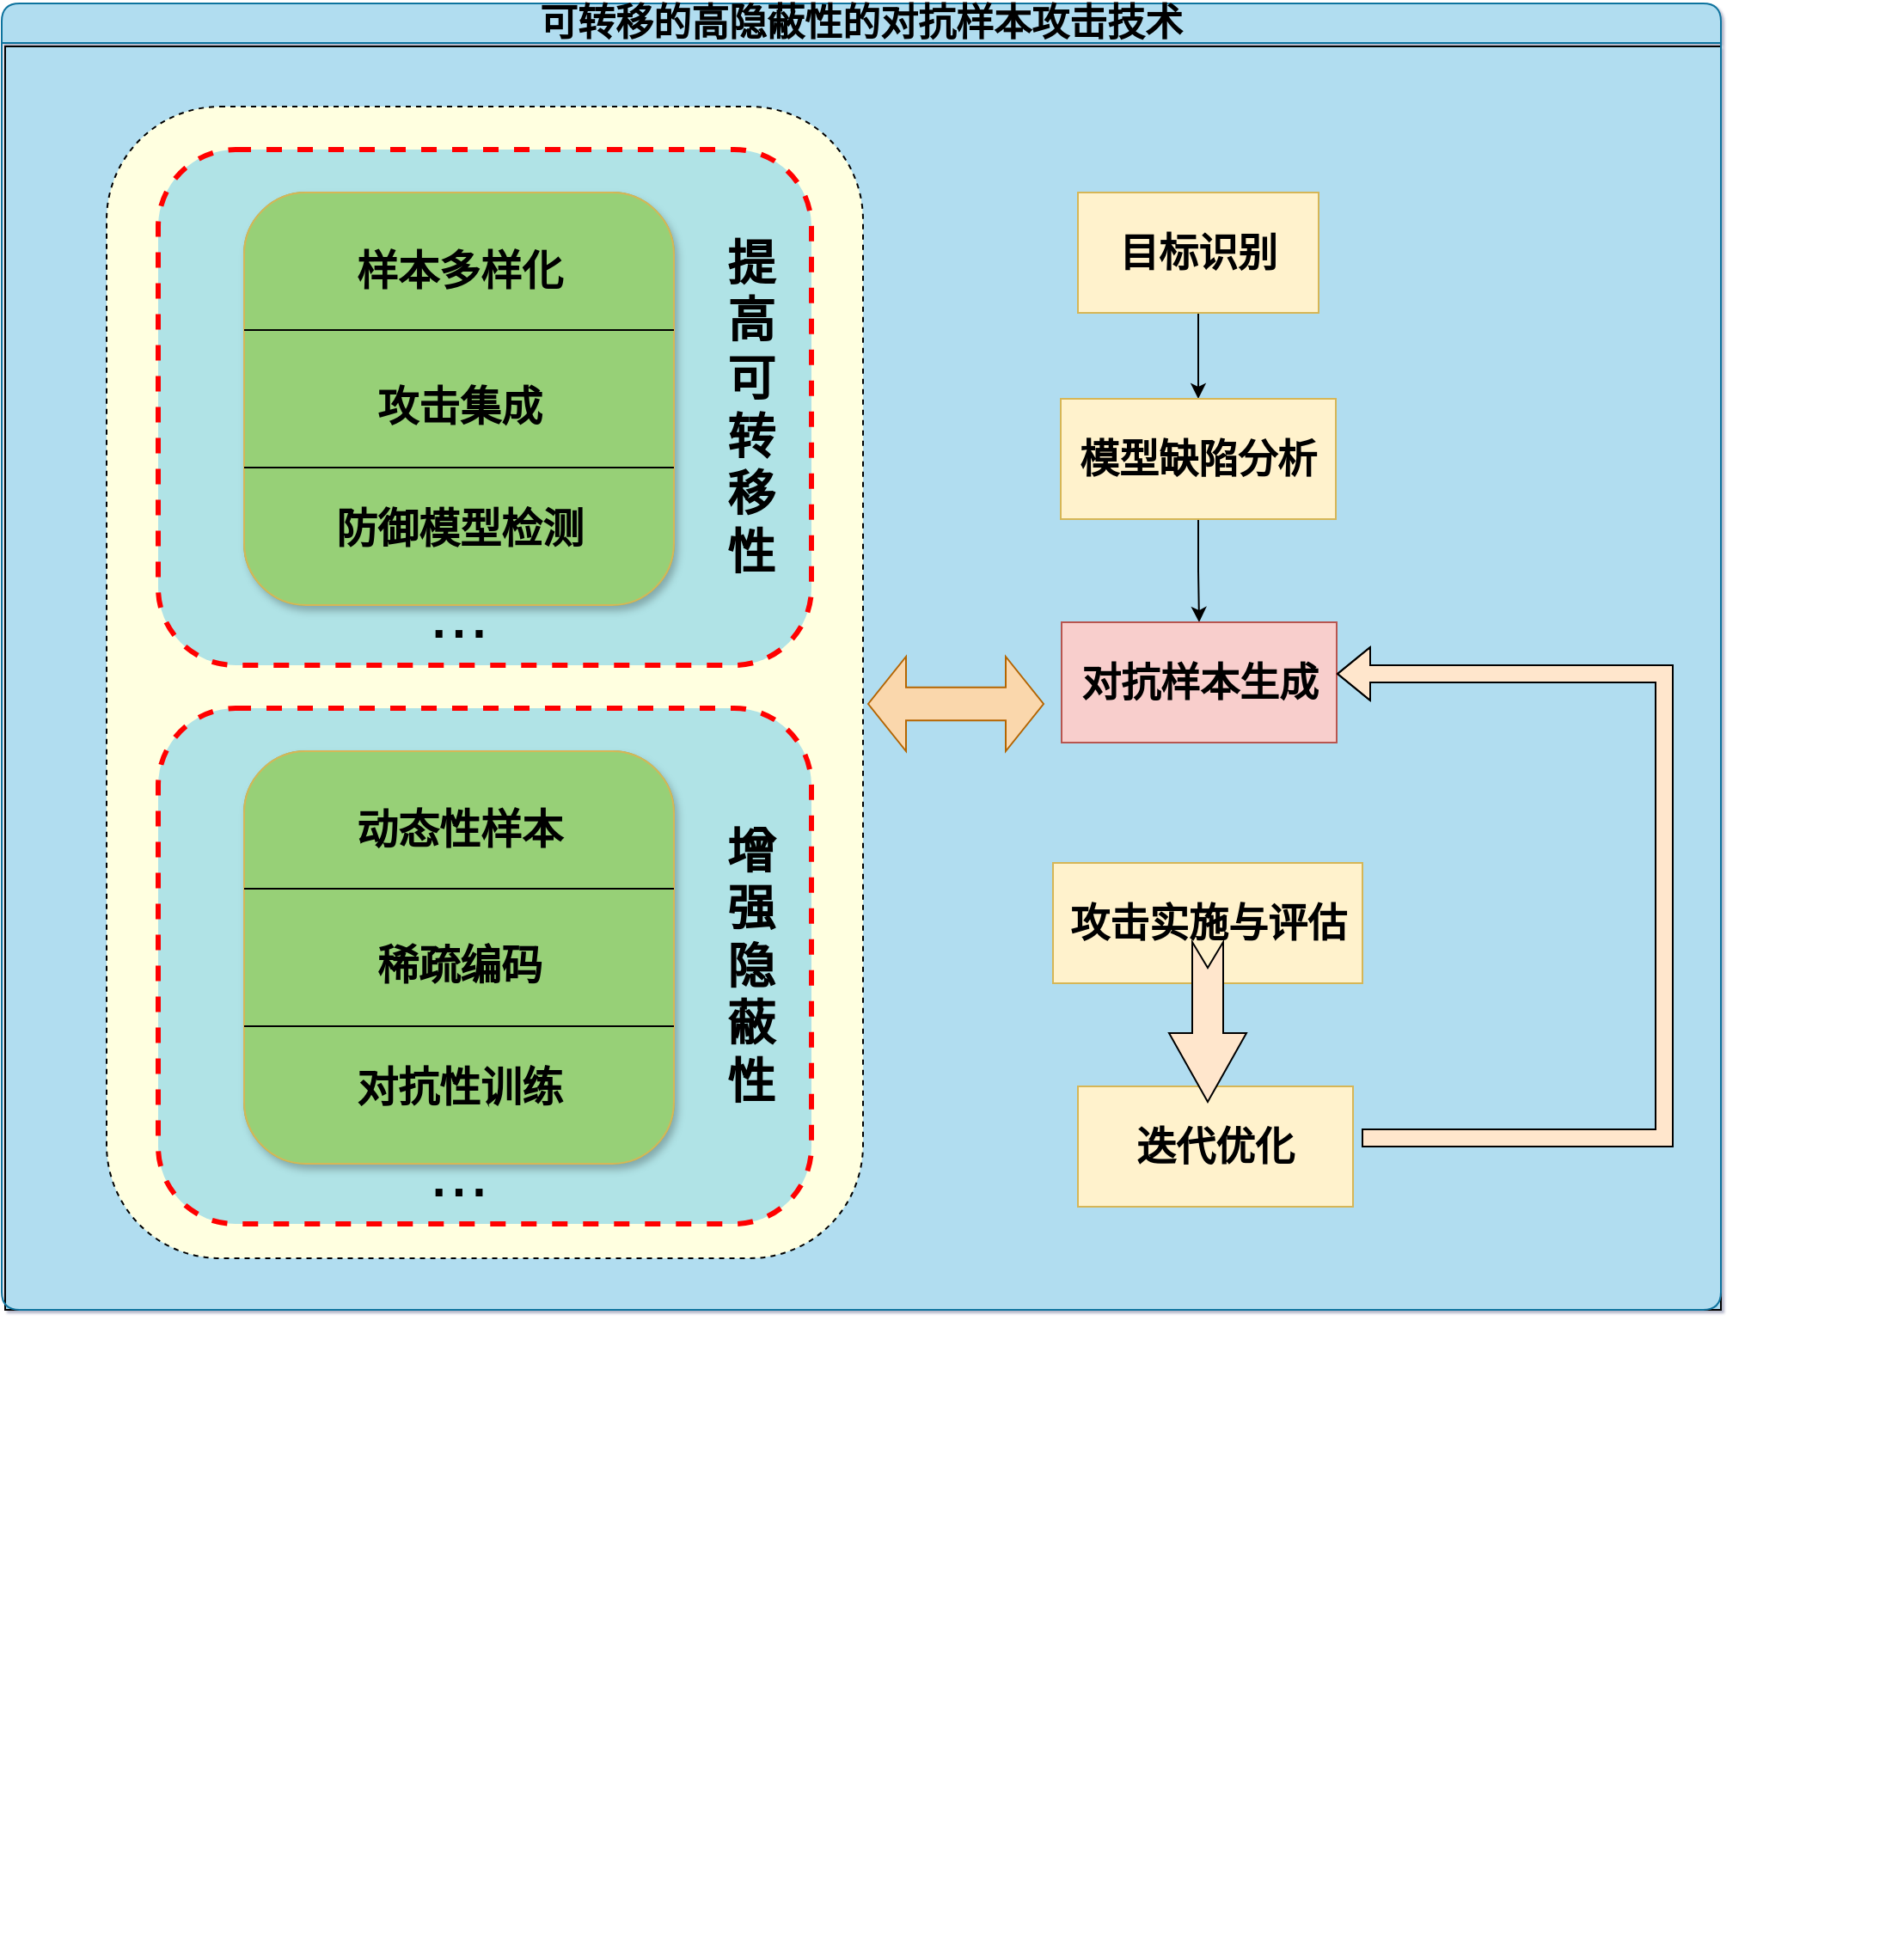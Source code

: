 <mxfile version="24.8.0">
  <diagram name="第 1 页" id="HA4UVDwD3Zuw-qyTp5fs">
    <mxGraphModel dx="2958" dy="2529" grid="1" gridSize="10" guides="1" tooltips="1" connect="1" arrows="1" fold="1" page="1" pageScale="1" pageWidth="827" pageHeight="1169" background="#FFFFFF" math="0" shadow="1">
      <root>
        <mxCell id="0" />
        <mxCell id="1" parent="0" />
        <mxCell id="avuRpU4u4uQsAYTOEr3t-49" value="" style="rounded=0;whiteSpace=wrap;html=1;fillColor=#B1DDF0;" vertex="1" parent="1">
          <mxGeometry x="-278" y="-575" width="998" height="735" as="geometry" />
        </mxCell>
        <mxCell id="MQWxd4llmsT6GIJLcgqH-2" value="&lt;font style=&quot;font-size: 22px;&quot;&gt;可转移的高隐蔽性的对抗样本攻击技术&lt;/font&gt;" style="swimlane;whiteSpace=wrap;html=1;movable=1;resizable=1;rotatable=1;deletable=1;editable=1;locked=0;connectable=1;fillColor=#B1DDF0;strokeColor=#10739e;swimlaneFillColor=none;rounded=1;labelBackgroundColor=none;" parent="1" vertex="1">
          <mxGeometry x="-280" y="-600" width="1000" height="760" as="geometry" />
        </mxCell>
        <mxCell id="avuRpU4u4uQsAYTOEr3t-48" value="" style="group;movable=1;resizable=1;rotatable=1;deletable=1;editable=1;locked=0;connectable=1;" vertex="1" connectable="0" parent="MQWxd4llmsT6GIJLcgqH-2">
          <mxGeometry x="611.5" y="110" width="355.5" height="590" as="geometry" />
        </mxCell>
        <mxCell id="MQWxd4llmsT6GIJLcgqH-11" style="edgeStyle=orthogonalEdgeStyle;rounded=0;orthogonalLoop=1;jettySize=auto;html=1;exitX=0.5;exitY=1;exitDx=0;exitDy=0;entryX=0.5;entryY=0;entryDx=0;entryDy=0;movable=1;resizable=1;rotatable=1;deletable=1;editable=1;locked=0;connectable=1;" parent="avuRpU4u4uQsAYTOEr3t-48" source="MQWxd4llmsT6GIJLcgqH-4" target="MQWxd4llmsT6GIJLcgqH-5" edge="1">
          <mxGeometry relative="1" as="geometry" />
        </mxCell>
        <mxCell id="MQWxd4llmsT6GIJLcgqH-4" value="&lt;b&gt;&lt;font style=&quot;font-size: 23px;&quot;&gt;目标识别&lt;/font&gt;&lt;/b&gt;" style="rounded=0;whiteSpace=wrap;html=1;fillColor=#fff2cc;strokeColor=#d6b656;movable=1;resizable=1;rotatable=1;deletable=1;editable=1;locked=0;connectable=1;" parent="avuRpU4u4uQsAYTOEr3t-48" vertex="1">
          <mxGeometry x="14.5" width="140" height="70" as="geometry" />
        </mxCell>
        <mxCell id="MQWxd4llmsT6GIJLcgqH-12" style="edgeStyle=orthogonalEdgeStyle;rounded=0;orthogonalLoop=1;jettySize=auto;html=1;exitX=0.5;exitY=1;exitDx=0;exitDy=0;entryX=0.5;entryY=0;entryDx=0;entryDy=0;movable=1;resizable=1;rotatable=1;deletable=1;editable=1;locked=0;connectable=1;" parent="avuRpU4u4uQsAYTOEr3t-48" source="MQWxd4llmsT6GIJLcgqH-5" target="MQWxd4llmsT6GIJLcgqH-6" edge="1">
          <mxGeometry relative="1" as="geometry" />
        </mxCell>
        <mxCell id="MQWxd4llmsT6GIJLcgqH-5" value="&lt;span style=&quot;font-size: 23px;&quot;&gt;&lt;b&gt;模型缺陷分析&lt;/b&gt;&lt;/span&gt;" style="rounded=0;whiteSpace=wrap;html=1;fillColor=#fff2cc;strokeColor=#d6b656;movable=1;resizable=1;rotatable=1;deletable=1;editable=1;locked=0;connectable=1;" parent="avuRpU4u4uQsAYTOEr3t-48" vertex="1">
          <mxGeometry x="4.5" y="120" width="160" height="70" as="geometry" />
        </mxCell>
        <mxCell id="MQWxd4llmsT6GIJLcgqH-6" value="&lt;span style=&quot;font-size: 23px;&quot;&gt;&lt;b&gt;对抗样本生成&lt;/b&gt;&lt;/span&gt;" style="rounded=0;whiteSpace=wrap;html=1;fillColor=#f8cecc;strokeColor=#b85450;movable=1;resizable=1;rotatable=1;deletable=1;editable=1;locked=0;connectable=1;" parent="avuRpU4u4uQsAYTOEr3t-48" vertex="1">
          <mxGeometry x="5" y="250" width="160" height="70" as="geometry" />
        </mxCell>
        <mxCell id="MQWxd4llmsT6GIJLcgqH-9" value="&lt;span style=&quot;font-size: 23px;&quot;&gt;&lt;b&gt;攻击实施与评估&lt;/b&gt;&lt;/span&gt;" style="rounded=0;whiteSpace=wrap;html=1;fillColor=#fff2cc;strokeColor=#d6b656;movable=1;resizable=1;rotatable=1;deletable=1;editable=1;locked=0;connectable=1;" parent="avuRpU4u4uQsAYTOEr3t-48" vertex="1">
          <mxGeometry y="390" width="180" height="70" as="geometry" />
        </mxCell>
        <mxCell id="MQWxd4llmsT6GIJLcgqH-23" style="edgeStyle=orthogonalEdgeStyle;rounded=0;orthogonalLoop=1;jettySize=auto;html=1;shape=flexArrow;fillColor=#FFE6CC;movable=1;resizable=1;rotatable=1;deletable=1;editable=1;locked=0;connectable=1;" parent="avuRpU4u4uQsAYTOEr3t-48" edge="1">
          <mxGeometry relative="1" as="geometry">
            <Array as="points">
              <mxPoint x="179.5" y="550" />
              <mxPoint x="355.5" y="550" />
              <mxPoint x="355.5" y="280" />
            </Array>
            <mxPoint x="165" y="280" as="targetPoint" />
            <mxPoint x="179.5" y="550" as="sourcePoint" />
          </mxGeometry>
        </mxCell>
        <mxCell id="MQWxd4llmsT6GIJLcgqH-10" value="&lt;span style=&quot;font-size: 23px;&quot;&gt;&lt;b&gt;迭代优化&lt;/b&gt;&lt;/span&gt;" style="rounded=0;whiteSpace=wrap;html=1;fillColor=#fff2cc;strokeColor=#d6b656;movable=1;resizable=1;rotatable=1;deletable=1;editable=1;locked=0;connectable=1;" parent="avuRpU4u4uQsAYTOEr3t-48" vertex="1">
          <mxGeometry x="14.5" y="520" width="160" height="70" as="geometry" />
        </mxCell>
        <mxCell id="eit7i80TBagA0Y27QY0m-10" value="" style="html=1;shadow=0;dashed=0;align=center;verticalAlign=middle;shape=mxgraph.arrows2.arrow;dy=0.6;dx=40;notch=15;rotation=90;fillColor=#FFE6CC;movable=1;resizable=1;rotatable=1;deletable=1;editable=1;locked=0;connectable=1;" parent="avuRpU4u4uQsAYTOEr3t-48" vertex="1">
          <mxGeometry x="43.5" y="460" width="93" height="45" as="geometry" />
        </mxCell>
        <mxCell id="avuRpU4u4uQsAYTOEr3t-43" value="" style="group" vertex="1" connectable="0" parent="MQWxd4llmsT6GIJLcgqH-2">
          <mxGeometry x="150" y="130" width="952" height="995" as="geometry" />
        </mxCell>
        <mxCell id="eit7i80TBagA0Y27QY0m-5" value="" style="html=1;shadow=0;dashed=0;align=center;verticalAlign=middle;shape=mxgraph.arrows2.twoWayArrow;dy=0.65;dx=22;rotation=-180;fillColor=#fad7ac;strokeColor=#b46504;movable=1;resizable=1;rotatable=1;deletable=1;editable=1;locked=0;connectable=1;" parent="avuRpU4u4uQsAYTOEr3t-43" vertex="1">
          <mxGeometry x="354" y="250" width="102" height="55" as="geometry" />
        </mxCell>
        <mxCell id="avuRpU4u4uQsAYTOEr3t-42" value="" style="group;movable=1;resizable=1;rotatable=1;deletable=1;editable=1;locked=0;connectable=1;" vertex="1" connectable="0" parent="avuRpU4u4uQsAYTOEr3t-43">
          <mxGeometry x="-68" y="-70" width="1020" height="1065" as="geometry" />
        </mxCell>
        <mxCell id="avuRpU4u4uQsAYTOEr3t-47" value="" style="group" vertex="1" connectable="0" parent="avuRpU4u4uQsAYTOEr3t-42">
          <mxGeometry width="1020" height="1065" as="geometry" />
        </mxCell>
        <mxCell id="eit7i80TBagA0Y27QY0m-4" value="" style="rounded=1;whiteSpace=wrap;html=1;fillColor=#FFFFE0;dashed=1;strokeWidth=1;strokeColor=default;perimeterSpacing=0;movable=1;resizable=1;rotatable=1;deletable=1;editable=1;locked=0;connectable=1;" parent="avuRpU4u4uQsAYTOEr3t-47" vertex="1">
          <mxGeometry x="-21" width="440" height="670" as="geometry" />
        </mxCell>
        <mxCell id="avuRpU4u4uQsAYTOEr3t-46" value="" style="group" vertex="1" connectable="0" parent="avuRpU4u4uQsAYTOEr3t-47">
          <mxGeometry x="40" y="25" width="979" height="710" as="geometry" />
        </mxCell>
        <mxCell id="MQWxd4llmsT6GIJLcgqH-7" value="" style="rounded=1;whiteSpace=wrap;html=1;fillColor=#b0e3e6;strokeColor=#FF0000;movable=1;resizable=1;rotatable=1;deletable=1;editable=1;locked=0;connectable=1;dashed=1;strokeWidth=3;" parent="avuRpU4u4uQsAYTOEr3t-46" vertex="1">
          <mxGeometry x="-31" width="380" height="300" as="geometry" />
        </mxCell>
        <mxCell id="avuRpU4u4uQsAYTOEr3t-28" value="&lt;font style=&quot;font-size: 42px;&quot;&gt;...&lt;/font&gt;" style="text;html=1;align=center;verticalAlign=middle;whiteSpace=wrap;rounded=0;movable=1;resizable=1;rotatable=1;deletable=1;editable=1;locked=0;connectable=1;" vertex="1" parent="avuRpU4u4uQsAYTOEr3t-46">
          <mxGeometry x="114" y="255" width="60" height="30" as="geometry" />
        </mxCell>
        <mxCell id="avuRpU4u4uQsAYTOEr3t-31" value="&lt;b style=&quot;&quot;&gt;&lt;font style=&quot;font-size: 28px;&quot;&gt;提高可转移性&lt;/font&gt;&lt;/b&gt;" style="text;html=1;align=center;verticalAlign=middle;whiteSpace=wrap;rounded=0;movable=1;resizable=1;rotatable=1;deletable=1;editable=1;locked=0;connectable=1;" vertex="1" parent="avuRpU4u4uQsAYTOEr3t-46">
          <mxGeometry x="299" y="35" width="30" height="230" as="geometry" />
        </mxCell>
        <mxCell id="avuRpU4u4uQsAYTOEr3t-13" value="" style="group;movable=1;resizable=1;rotatable=1;deletable=1;editable=1;locked=0;connectable=1;fillColor=#d5e8d4;strokeColor=#82b366;rounded=1;shadow=1;" vertex="1" connectable="0" parent="avuRpU4u4uQsAYTOEr3t-46">
          <mxGeometry x="19" y="25" width="250" height="240" as="geometry" />
        </mxCell>
        <mxCell id="avuRpU4u4uQsAYTOEr3t-14" value="" style="rounded=1;whiteSpace=wrap;html=1;fillColor=#97D077;strokeColor=#d6b656;movable=1;resizable=1;rotatable=1;deletable=1;editable=1;locked=0;connectable=1;" vertex="1" parent="avuRpU4u4uQsAYTOEr3t-13">
          <mxGeometry width="250.0" height="240" as="geometry" />
        </mxCell>
        <mxCell id="avuRpU4u4uQsAYTOEr3t-15" value="&lt;span style=&quot;font-size: 24px;&quot;&gt;&lt;b&gt;样本多样化&lt;/b&gt;&lt;/span&gt;" style="text;html=1;align=center;verticalAlign=middle;whiteSpace=wrap;rounded=0;movable=1;resizable=1;rotatable=1;deletable=1;editable=1;locked=0;connectable=1;" vertex="1" parent="avuRpU4u4uQsAYTOEr3t-13">
          <mxGeometry x="32.738" y="19.996" width="184.524" height="51.429" as="geometry" />
        </mxCell>
        <mxCell id="avuRpU4u4uQsAYTOEr3t-16" value="&lt;b&gt;&lt;font style=&quot;font-size: 24px;&quot;&gt;防御模型检测&lt;/font&gt;&lt;/b&gt;" style="text;html=1;align=center;verticalAlign=middle;whiteSpace=wrap;rounded=0;movable=1;resizable=1;rotatable=1;deletable=1;editable=1;locked=0;connectable=1;" vertex="1" parent="avuRpU4u4uQsAYTOEr3t-13">
          <mxGeometry x="32.738" y="169.996" width="184.524" height="51.429" as="geometry" />
        </mxCell>
        <mxCell id="avuRpU4u4uQsAYTOEr3t-17" style="rounded=0;orthogonalLoop=1;jettySize=auto;html=1;exitX=0;exitY=0.75;exitDx=0;exitDy=0;entryX=1;entryY=0.75;entryDx=0;entryDy=0;endArrow=none;endFill=0;movable=1;resizable=1;rotatable=1;deletable=1;editable=1;locked=0;connectable=1;" edge="1" parent="avuRpU4u4uQsAYTOEr3t-13">
          <mxGeometry relative="1" as="geometry">
            <mxPoint y="160" as="sourcePoint" />
            <mxPoint x="250.0" y="160" as="targetPoint" />
          </mxGeometry>
        </mxCell>
        <mxCell id="avuRpU4u4uQsAYTOEr3t-18" style="rounded=0;orthogonalLoop=1;jettySize=auto;html=1;exitX=0;exitY=0.25;exitDx=0;exitDy=0;entryX=1;entryY=0.25;entryDx=0;entryDy=0;endArrow=none;endFill=0;movable=1;resizable=1;rotatable=1;deletable=1;editable=1;locked=0;connectable=1;" edge="1" parent="avuRpU4u4uQsAYTOEr3t-13">
          <mxGeometry relative="1" as="geometry">
            <mxPoint y="80.0" as="sourcePoint" />
            <mxPoint x="250.0" y="80.0" as="targetPoint" />
          </mxGeometry>
        </mxCell>
        <mxCell id="avuRpU4u4uQsAYTOEr3t-19" value="&lt;b&gt;&lt;font style=&quot;font-size: 24px;&quot;&gt;攻击集成&lt;/font&gt;&lt;/b&gt;" style="text;html=1;align=center;verticalAlign=middle;whiteSpace=wrap;rounded=0;movable=1;resizable=1;rotatable=1;deletable=1;editable=1;locked=0;connectable=1;" vertex="1" parent="avuRpU4u4uQsAYTOEr3t-13">
          <mxGeometry x="32.738" y="110.0" width="184.524" height="30" as="geometry" />
        </mxCell>
        <mxCell id="avuRpU4u4uQsAYTOEr3t-45" value="" style="group" vertex="1" connectable="0" parent="avuRpU4u4uQsAYTOEr3t-47">
          <mxGeometry x="40" y="350" width="980" height="715" as="geometry" />
        </mxCell>
        <mxCell id="avuRpU4u4uQsAYTOEr3t-32" value="" style="rounded=1;whiteSpace=wrap;html=1;fillColor=#b0e3e6;strokeColor=#FF0000;movable=1;resizable=1;rotatable=1;deletable=1;editable=1;locked=0;connectable=1;dashed=1;strokeWidth=3;" vertex="1" parent="avuRpU4u4uQsAYTOEr3t-45">
          <mxGeometry x="-31" width="380" height="300" as="geometry" />
        </mxCell>
        <mxCell id="avuRpU4u4uQsAYTOEr3t-33" value="&lt;font style=&quot;font-size: 42px;&quot;&gt;...&lt;/font&gt;" style="text;html=1;align=center;verticalAlign=middle;whiteSpace=wrap;rounded=0;movable=1;resizable=1;rotatable=1;deletable=1;editable=1;locked=0;connectable=1;" vertex="1" parent="avuRpU4u4uQsAYTOEr3t-45">
          <mxGeometry x="114" y="255" width="60" height="30" as="geometry" />
        </mxCell>
        <mxCell id="avuRpU4u4uQsAYTOEr3t-34" value="&lt;b style=&quot;&quot;&gt;&lt;font style=&quot;font-size: 28px;&quot;&gt;增强隐蔽性&lt;/font&gt;&lt;/b&gt;" style="text;html=1;align=center;verticalAlign=middle;whiteSpace=wrap;rounded=0;movable=1;resizable=1;rotatable=1;deletable=1;editable=1;locked=0;connectable=1;" vertex="1" parent="avuRpU4u4uQsAYTOEr3t-45">
          <mxGeometry x="299" y="35" width="30" height="230" as="geometry" />
        </mxCell>
        <mxCell id="avuRpU4u4uQsAYTOEr3t-35" value="" style="group;movable=1;resizable=1;rotatable=1;deletable=1;editable=1;locked=0;connectable=1;fillColor=#d5e8d4;strokeColor=#82b366;rounded=1;shadow=1;" vertex="1" connectable="0" parent="avuRpU4u4uQsAYTOEr3t-45">
          <mxGeometry x="19" y="25" width="250" height="240" as="geometry" />
        </mxCell>
        <mxCell id="avuRpU4u4uQsAYTOEr3t-36" value="" style="rounded=1;whiteSpace=wrap;html=1;fillColor=#97D077;strokeColor=#d6b656;movable=1;resizable=1;rotatable=1;deletable=1;editable=1;locked=0;connectable=1;" vertex="1" parent="avuRpU4u4uQsAYTOEr3t-35">
          <mxGeometry width="250.0" height="240" as="geometry" />
        </mxCell>
        <mxCell id="avuRpU4u4uQsAYTOEr3t-38" value="&lt;b&gt;&lt;font style=&quot;font-size: 24px;&quot;&gt;对抗性训练&lt;/font&gt;&lt;/b&gt;" style="text;html=1;align=center;verticalAlign=middle;whiteSpace=wrap;rounded=0;movable=1;resizable=1;rotatable=1;deletable=1;editable=1;locked=0;connectable=1;" vertex="1" parent="avuRpU4u4uQsAYTOEr3t-35">
          <mxGeometry x="32.738" y="169.996" width="184.524" height="51.429" as="geometry" />
        </mxCell>
        <mxCell id="avuRpU4u4uQsAYTOEr3t-39" style="rounded=0;orthogonalLoop=1;jettySize=auto;html=1;exitX=0;exitY=0.75;exitDx=0;exitDy=0;entryX=1;entryY=0.75;entryDx=0;entryDy=0;endArrow=none;endFill=0;movable=1;resizable=1;rotatable=1;deletable=1;editable=1;locked=0;connectable=1;" edge="1" parent="avuRpU4u4uQsAYTOEr3t-35">
          <mxGeometry relative="1" as="geometry">
            <mxPoint y="160" as="sourcePoint" />
            <mxPoint x="250.0" y="160" as="targetPoint" />
          </mxGeometry>
        </mxCell>
        <mxCell id="avuRpU4u4uQsAYTOEr3t-40" style="rounded=0;orthogonalLoop=1;jettySize=auto;html=1;exitX=0;exitY=0.25;exitDx=0;exitDy=0;entryX=1;entryY=0.25;entryDx=0;entryDy=0;endArrow=none;endFill=0;movable=1;resizable=1;rotatable=1;deletable=1;editable=1;locked=0;connectable=1;" edge="1" parent="avuRpU4u4uQsAYTOEr3t-35">
          <mxGeometry relative="1" as="geometry">
            <mxPoint y="80.0" as="sourcePoint" />
            <mxPoint x="250.0" y="80.0" as="targetPoint" />
          </mxGeometry>
        </mxCell>
        <mxCell id="avuRpU4u4uQsAYTOEr3t-41" value="&lt;b&gt;&lt;font style=&quot;font-size: 24px;&quot;&gt;稀疏编码&lt;/font&gt;&lt;/b&gt;" style="text;html=1;align=center;verticalAlign=middle;whiteSpace=wrap;rounded=0;movable=1;resizable=1;rotatable=1;deletable=1;editable=1;locked=0;connectable=1;" vertex="1" parent="avuRpU4u4uQsAYTOEr3t-35">
          <mxGeometry x="32.738" y="110.0" width="184.524" height="30" as="geometry" />
        </mxCell>
        <mxCell id="avuRpU4u4uQsAYTOEr3t-37" value="&lt;span style=&quot;font-size: 24px;&quot;&gt;&lt;b&gt;动态性样本&lt;/b&gt;&lt;/span&gt;" style="text;html=1;align=center;verticalAlign=middle;whiteSpace=wrap;rounded=0;movable=1;resizable=1;rotatable=1;deletable=1;editable=1;locked=0;connectable=1;" vertex="1" parent="avuRpU4u4uQsAYTOEr3t-35">
          <mxGeometry x="32.738" y="19.996" width="184.524" height="51.429" as="geometry" />
        </mxCell>
      </root>
    </mxGraphModel>
  </diagram>
</mxfile>
